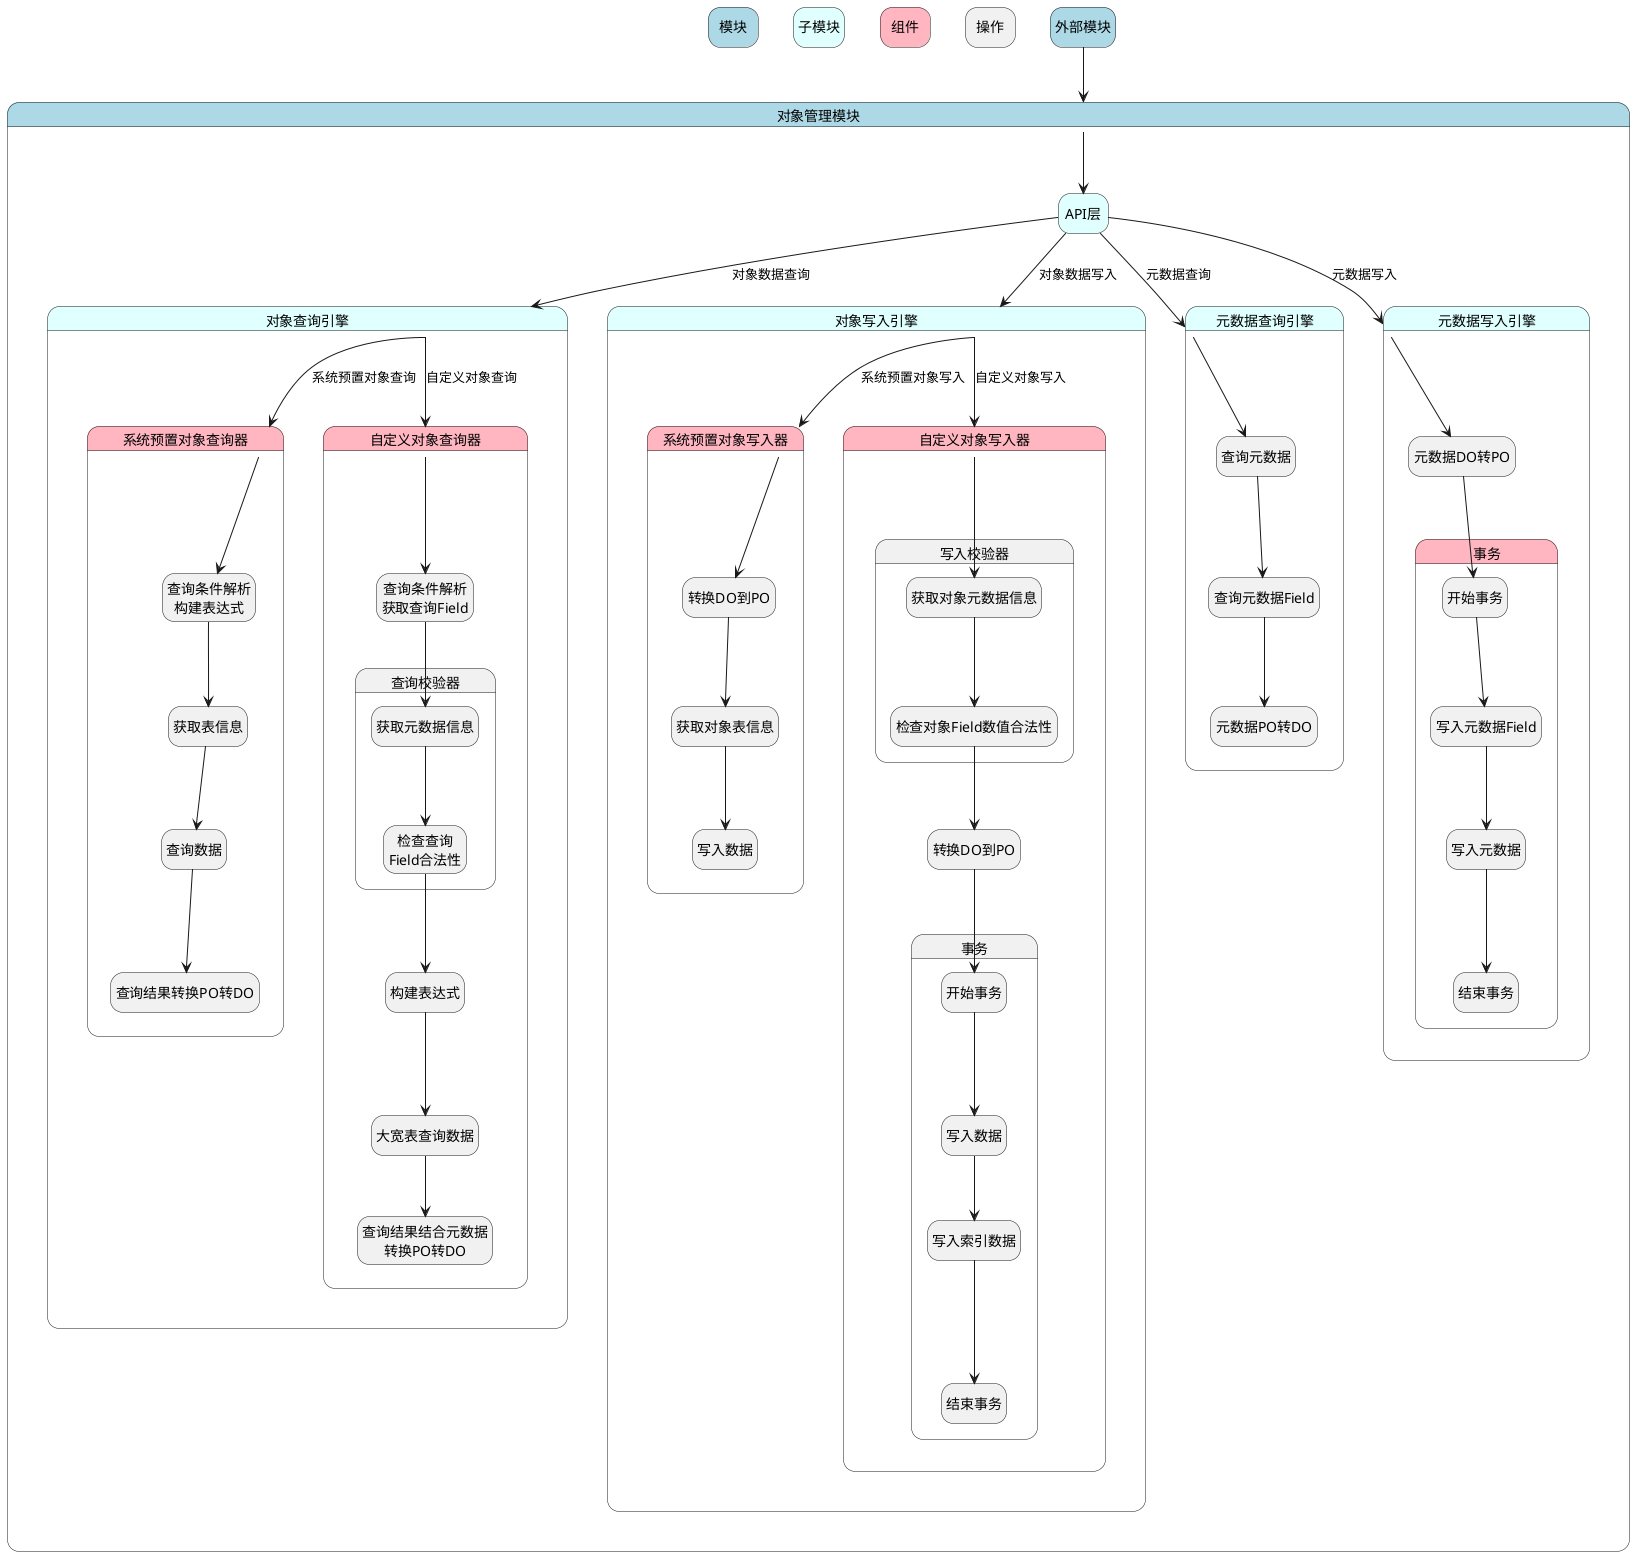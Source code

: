 @startuml 对象管理模块-查询请求
hide empty description
state modelP as "模块" #LightBlue
state subModel as "子模块" #LightCyan
state subzu as "组件" #LightPink
state op as "操作"
state out as "外部模块" #LightBlue
state model as "对象管理模块" #LightBlue {
    state api as "API层" #LightCyan
    state queyEngine as "对象查询引擎" #LightCyan {
        state systemQuery as "系统预置对象查询器" #LightPink {
            state queryAnalyze as "查询条件解析\n构建表达式"
            state getTableInfo as "获取表信息"
            state quey as "查询数据"
            state facade as "查询结果转换PO转DO"
        }
        state customQuery as "自定义对象查询器" #LightPink {
            state queryAnalyzeP as "查询条件解析\n获取查询Field"
            state queryChecker as "查询校验器" {
                state getMetaInfo as "获取元数据信息"
                state check as "检查查询\nField合法性"
            }
            state buildQuery as "构建表达式"
            state queyC as "大宽表查询数据"
            state facadeC as "查询结果结合元数据\n转换PO转DO"
        }
    }
    state writeEngine as "对象写入引擎" #LightCyan {
        state systemWrite as "系统预置对象写入器" #LightPink {
            state facadeW as "转换DO到PO"
            state getTableInfoW as "获取对象表信息"
            state write as "写入数据"
        }
        state customWrite as "自定义对象写入器" #LightPink {
            state writeChecker as "写入校验器" {
                state getMetaInfoW as "获取对象元数据信息"
                state checkW as "检查对象Field数值合法性"
            }
            state facadeWC as "转换DO到PO"

            state writer as "事务"{
                state transcationS as "开始事务"
                state writeCW as "写入数据"
                state search as "写入索引数据"
                state transcationE as "结束事务"
            }
        }
    }
    state metaQueryEngine as "元数据查询引擎" #LightCyan {
        state queryM as "查询元数据"
        state queryF as "查询元数据Field"
        state facadeM as "元数据PO转DO"
    }
    state metaWriteEngine as "元数据写入引擎" #LightCyan {
        state facadeMW as "元数据DO转PO"
        state MWriter as "事务" #LightPink {
            state transcationSM as "开始事务"
            state writeF as "写入元数据Field"
            state writeM as "写入元数据"
            state transcationEM as "结束事务"
        }
    }
}

out --> model
model --> api
api --> queyEngine : 对象数据查询
queyEngine --> systemQuery : 系统预置对象查询
queyEngine --> customQuery : 自定义对象查询


systemQuery --> queryAnalyze
queryAnalyze --> getTableInfo
getTableInfo --> quey
quey --> facade

customQuery --> queryAnalyzeP
queryAnalyzeP --> getMetaInfo
getMetaInfo --> check
check --> buildQuery
buildQuery --> queyC
queyC --> facadeC

api --> writeEngine : 对象数据写入
writeEngine --> systemWrite : 系统预置对象写入
writeEngine --> customWrite : 自定义对象写入
systemWrite --> facadeW
facadeW --> getTableInfoW
getTableInfoW --> write

customWrite --> getMetaInfoW
getMetaInfoW --> checkW
checkW --> facadeWC
facadeWC --> transcationS
transcationS --> writeCW
writeCW --> search
search --> transcationE

api --> metaQueryEngine : 元数据查询
metaQueryEngine --> queryM
queryM --> queryF
queryF --> facadeM

api --> metaWriteEngine : 元数据写入
metaWriteEngine --> facadeMW
facadeMW --> transcationSM
transcationSM --> writeF
writeF --> writeM
writeM --> transcationEM

@enduml
